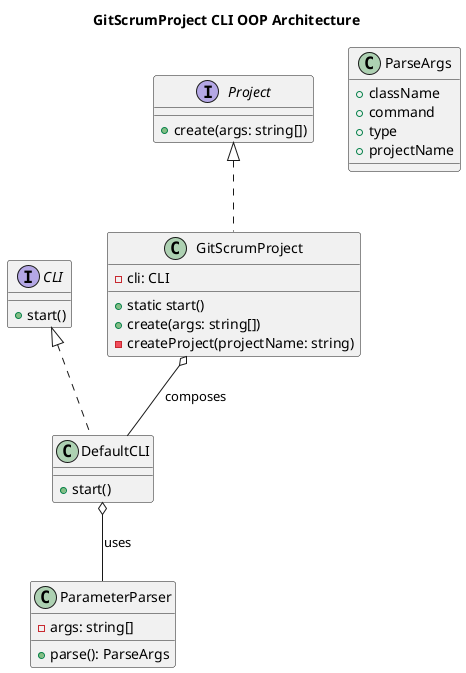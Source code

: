 ' SPDX-License-Identifier: AGPL-3.0-only + AI-GPL-Addendum
' Copyright (c) 2025 The Web4Articles Authors
' Copyleft: See AGPLv3 (./LICENSE) and AI-GPL Addendum (./AI-GPL.md)
' Backlinks: /LICENSE , /AI-GPL.md
' Use of `scrum.pmo` roles/process docs with AI is subject to AI-GPL copyleft unless dual-licensed.

@startuml
title GitScrumProject CLI OOP Architecture


interface CLI {
  +start()
}

interface Project {
  +create(args: string[])
}

class DefaultCLI {
  +start()
}

class ParameterParser {
  -args: string[]
  +parse(): ParseArgs
}

class ParseArgs {
  +className
  +command
  +type
  +projectName
}

class GitScrumProject {
  -cli: CLI
  +static start()
  +create(args: string[])
  -createProject(projectName: string)
}

GitScrumProject o-- DefaultCLI : composes
DefaultCLI o-- ParameterParser : uses

CLI <|.. DefaultCLI
Project <|.. GitScrumProject

@enduml
